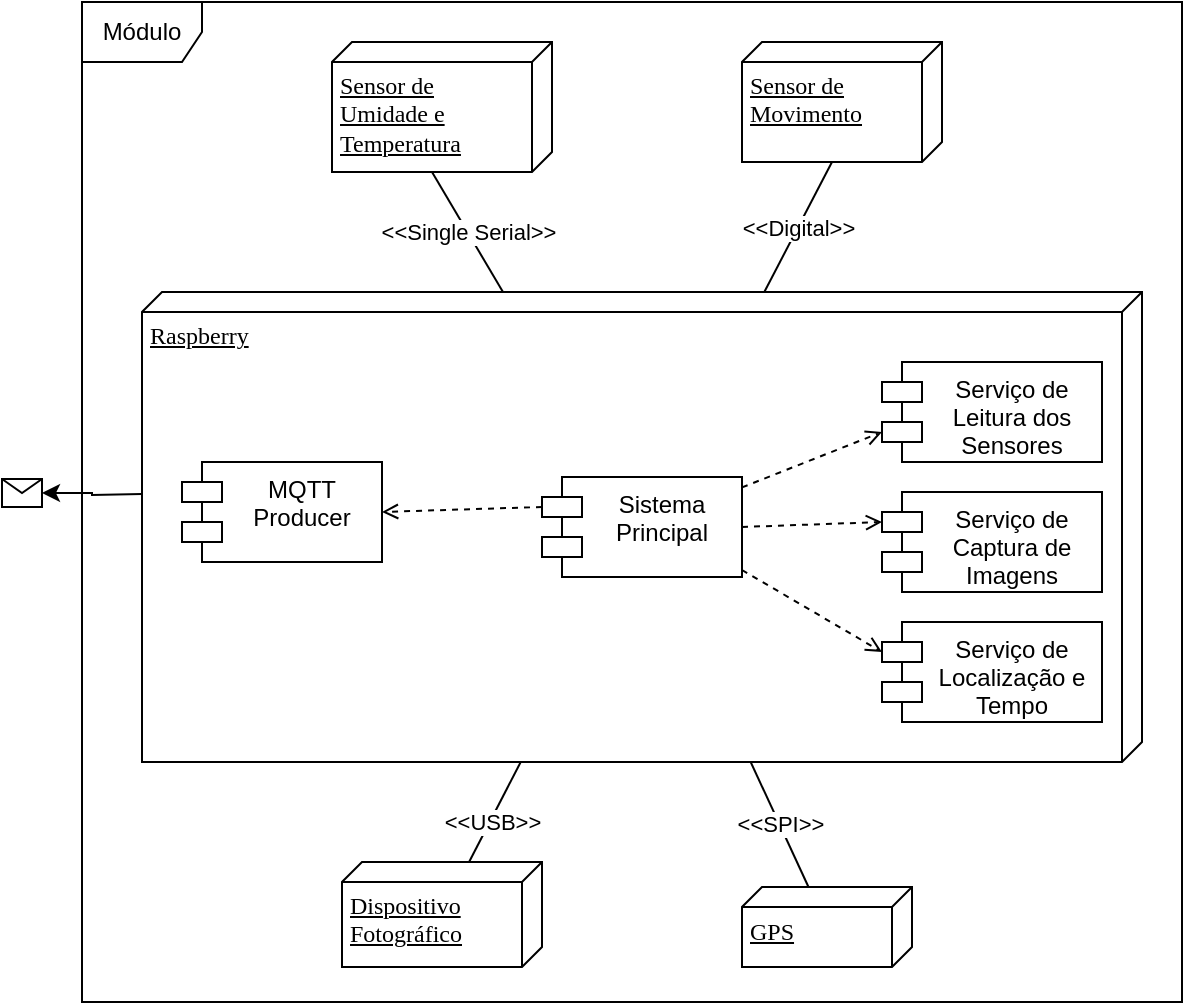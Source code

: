 <mxfile version="14.7.7" type="device"><diagram name="Page-1" id="5f0bae14-7c28-e335-631c-24af17079c00"><mxGraphModel dx="862" dy="403" grid="1" gridSize="10" guides="1" tooltips="1" connect="1" arrows="1" fold="1" page="1" pageScale="1" pageWidth="1100" pageHeight="850" background="none" math="0" shadow="0"><root><mxCell id="0"/><mxCell id="1" parent="0"/><mxCell id="vg6h4zQIy3ZfOyD_Z2lJ-78" value="Módulo" style="shape=umlFrame;whiteSpace=wrap;html=1;" parent="1" vertex="1"><mxGeometry x="80" y="30" width="550" height="500" as="geometry"/></mxCell><mxCell id="vg6h4zQIy3ZfOyD_Z2lJ-42" value="&amp;lt;&amp;lt;Digital&amp;gt;&amp;gt;" style="edgeStyle=none;rounded=0;orthogonalLoop=1;jettySize=auto;html=1;endArrow=none;endFill=0;entryX=0;entryY=0;entryDx=60;entryDy=55;entryPerimeter=0;" parent="1" source="39150e848f15840c-2" target="vg6h4zQIy3ZfOyD_Z2lJ-40" edge="1"><mxGeometry relative="1" as="geometry"><mxPoint x="500" y="80" as="targetPoint"/></mxGeometry></mxCell><mxCell id="vg6h4zQIy3ZfOyD_Z2lJ-45" value="&amp;lt;&amp;lt;Single Serial&amp;gt;&amp;gt;" style="edgeStyle=none;rounded=0;orthogonalLoop=1;jettySize=auto;html=1;endArrow=none;endFill=0;entryX=0;entryY=0;entryDx=65;entryDy=60;entryPerimeter=0;" parent="1" source="39150e848f15840c-2" target="vg6h4zQIy3ZfOyD_Z2lJ-38" edge="1"><mxGeometry relative="1" as="geometry"/></mxCell><mxCell id="39150e848f15840c-2" value="Raspberry" style="verticalAlign=top;align=left;spacingTop=8;spacingLeft=2;spacingRight=12;shape=cube;size=10;direction=south;fontStyle=4;html=1;rounded=0;shadow=0;comic=0;labelBackgroundColor=none;strokeWidth=1;fontFamily=Verdana;fontSize=12" parent="1" vertex="1"><mxGeometry x="110" y="175" width="500" height="235" as="geometry"/></mxCell><mxCell id="vg6h4zQIy3ZfOyD_Z2lJ-38" value="&lt;div&gt;Sensor de &lt;br&gt;&lt;/div&gt;&lt;div&gt;Umidade e &lt;br&gt;&lt;/div&gt;&lt;div&gt;Temperatura&lt;/div&gt;" style="verticalAlign=top;align=left;spacingTop=8;spacingLeft=2;spacingRight=12;shape=cube;size=10;direction=south;fontStyle=4;html=1;rounded=0;shadow=0;comic=0;labelBackgroundColor=none;strokeWidth=1;fontFamily=Verdana;fontSize=12" parent="1" vertex="1"><mxGeometry x="205" y="50" width="110" height="65" as="geometry"/></mxCell><mxCell id="vg6h4zQIy3ZfOyD_Z2lJ-46" value="&lt;div&gt;&amp;lt;&amp;lt;SPI&amp;gt;&amp;gt;&lt;/div&gt;" style="edgeStyle=none;rounded=0;orthogonalLoop=1;jettySize=auto;html=1;endArrow=none;endFill=0;" parent="1" source="vg6h4zQIy3ZfOyD_Z2lJ-39" target="39150e848f15840c-2" edge="1"><mxGeometry relative="1" as="geometry"/></mxCell><mxCell id="vg6h4zQIy3ZfOyD_Z2lJ-39" value="GPS" style="verticalAlign=top;align=left;spacingTop=8;spacingLeft=2;spacingRight=12;shape=cube;size=10;direction=south;fontStyle=4;html=1;rounded=0;shadow=0;comic=0;labelBackgroundColor=none;strokeWidth=1;fontFamily=Verdana;fontSize=12" parent="1" vertex="1"><mxGeometry x="410" y="472.5" width="85" height="40" as="geometry"/></mxCell><mxCell id="vg6h4zQIy3ZfOyD_Z2lJ-40" value="&lt;div&gt;Sensor de &lt;br&gt;&lt;/div&gt;&lt;div&gt;Movimento&lt;/div&gt;" style="verticalAlign=top;align=left;spacingTop=8;spacingLeft=2;spacingRight=12;shape=cube;size=10;direction=south;fontStyle=4;html=1;rounded=0;shadow=0;comic=0;labelBackgroundColor=none;strokeWidth=1;fontFamily=Verdana;fontSize=12" parent="1" vertex="1"><mxGeometry x="410" y="50" width="100" height="60" as="geometry"/></mxCell><mxCell id="vg6h4zQIy3ZfOyD_Z2lJ-47" value="" style="edgeStyle=none;rounded=0;orthogonalLoop=1;jettySize=auto;html=1;endArrow=none;endFill=0;" parent="1" source="vg6h4zQIy3ZfOyD_Z2lJ-41" target="39150e848f15840c-2" edge="1"><mxGeometry relative="1" as="geometry"/></mxCell><mxCell id="vg6h4zQIy3ZfOyD_Z2lJ-49" value="&amp;lt;&amp;lt;USB&amp;gt;&amp;gt;" style="edgeLabel;html=1;align=center;verticalAlign=middle;resizable=0;points=[];" parent="vg6h4zQIy3ZfOyD_Z2lJ-47" vertex="1" connectable="0"><mxGeometry x="-0.183" y="-1" relative="1" as="geometry"><mxPoint as="offset"/></mxGeometry></mxCell><mxCell id="vg6h4zQIy3ZfOyD_Z2lJ-41" value="&lt;div&gt;Dispositivo &lt;br&gt;&lt;/div&gt;&lt;div&gt;Fotográfico&lt;br&gt;&lt;/div&gt;" style="verticalAlign=top;align=left;spacingTop=8;spacingLeft=2;spacingRight=12;shape=cube;size=10;direction=south;fontStyle=4;html=1;rounded=0;shadow=0;comic=0;labelBackgroundColor=none;strokeWidth=1;fontFamily=Verdana;fontSize=12" parent="1" vertex="1"><mxGeometry x="210" y="460" width="100" height="52.5" as="geometry"/></mxCell><mxCell id="vg6h4zQIy3ZfOyD_Z2lJ-48" value="Serviço de&#xA;Leitura dos&#xA;Sensores" style="shape=module;align=left;spacingLeft=20;align=center;verticalAlign=top;" parent="1" vertex="1"><mxGeometry x="480" y="210" width="110" height="50" as="geometry"/></mxCell><mxCell id="vg6h4zQIy3ZfOyD_Z2lJ-51" value="Serviço de&#xA;Captura de&#xA;Imagens" style="shape=module;align=left;spacingLeft=20;align=center;verticalAlign=top;" parent="1" vertex="1"><mxGeometry x="480" y="275" width="110" height="50" as="geometry"/></mxCell><mxCell id="vg6h4zQIy3ZfOyD_Z2lJ-52" value="Serviço de &#xA;Localização e &#xA;Tempo" style="shape=module;align=left;spacingLeft=20;align=center;verticalAlign=top;" parent="1" vertex="1"><mxGeometry x="480" y="340" width="110" height="50" as="geometry"/></mxCell><mxCell id="vg6h4zQIy3ZfOyD_Z2lJ-68" value="" style="edgeStyle=none;rounded=0;orthogonalLoop=1;jettySize=auto;html=1;endArrow=open;endFill=0;dashed=1;entryX=0;entryY=0;entryDx=0;entryDy=35;entryPerimeter=0;" parent="1" source="vg6h4zQIy3ZfOyD_Z2lJ-54" target="vg6h4zQIy3ZfOyD_Z2lJ-48" edge="1"><mxGeometry relative="1" as="geometry"><mxPoint x="455.476" y="247.129" as="targetPoint"/></mxGeometry></mxCell><mxCell id="vg6h4zQIy3ZfOyD_Z2lJ-54" value="Sistema&#xA;Principal" style="shape=module;align=left;spacingLeft=20;align=center;verticalAlign=top;" parent="1" vertex="1"><mxGeometry x="310" y="267.5" width="100" height="50" as="geometry"/></mxCell><mxCell id="vg6h4zQIy3ZfOyD_Z2lJ-69" value="" style="edgeStyle=none;rounded=0;orthogonalLoop=1;jettySize=auto;html=1;endArrow=open;endFill=0;dashed=1;exitX=1;exitY=0.5;exitDx=0;exitDy=0;entryX=0;entryY=0;entryDx=0;entryDy=15;entryPerimeter=0;" parent="1" source="vg6h4zQIy3ZfOyD_Z2lJ-54" target="vg6h4zQIy3ZfOyD_Z2lJ-51" edge="1"><mxGeometry relative="1" as="geometry"><mxPoint x="410" y="283.293" as="sourcePoint"/><mxPoint x="455.001" y="290.619" as="targetPoint"/></mxGeometry></mxCell><mxCell id="vg6h4zQIy3ZfOyD_Z2lJ-70" value="" style="edgeStyle=none;rounded=0;orthogonalLoop=1;jettySize=auto;html=1;endArrow=open;endFill=0;dashed=1;exitX=1;exitY=0.93;exitDx=0;exitDy=0;exitPerimeter=0;entryX=0;entryY=0;entryDx=0;entryDy=15;entryPerimeter=0;" parent="1" source="vg6h4zQIy3ZfOyD_Z2lJ-54" target="vg6h4zQIy3ZfOyD_Z2lJ-52" edge="1"><mxGeometry relative="1" as="geometry"><mxPoint x="410" y="302.5" as="sourcePoint"/><mxPoint x="456.132" y="351.832" as="targetPoint"/></mxGeometry></mxCell><mxCell id="vg6h4zQIy3ZfOyD_Z2lJ-74" value="" style="edgeStyle=none;rounded=0;orthogonalLoop=1;jettySize=auto;html=1;dashed=1;endArrow=open;endFill=0;entryX=1;entryY=0.5;entryDx=0;entryDy=0;exitX=0;exitY=0;exitDx=0;exitDy=15;exitPerimeter=0;" parent="1" source="vg6h4zQIy3ZfOyD_Z2lJ-54" target="vg6h4zQIy3ZfOyD_Z2lJ-71" edge="1"><mxGeometry relative="1" as="geometry"><mxPoint x="289.001" y="282.604" as="targetPoint"/></mxGeometry></mxCell><mxCell id="vg6h4zQIy3ZfOyD_Z2lJ-71" value="MQTT&#xA;Producer&#xA;" style="shape=module;align=left;spacingLeft=20;align=center;verticalAlign=top;" parent="1" vertex="1"><mxGeometry x="130" y="260" width="100" height="50" as="geometry"/></mxCell><mxCell id="hLYU0dcDvut0mfsi-LxG-1" style="edgeStyle=orthogonalEdgeStyle;rounded=0;orthogonalLoop=1;jettySize=auto;html=1;startArrow=none;startFill=0;endArrow=classic;endFill=1;entryX=1;entryY=0.5;entryDx=0;entryDy=0;" parent="1" target="hLYU0dcDvut0mfsi-LxG-2" edge="1"><mxGeometry relative="1" as="geometry"><mxPoint x="360" y="247.5" as="targetPoint"/><mxPoint x="110" y="276" as="sourcePoint"/></mxGeometry></mxCell><mxCell id="hLYU0dcDvut0mfsi-LxG-2" value="" style="shape=message;html=1;outlineConnect=0;fontFamily=Courier New;" parent="1" vertex="1"><mxGeometry x="40.0" y="268.5" width="20" height="14" as="geometry"/></mxCell></root></mxGraphModel></diagram></mxfile>